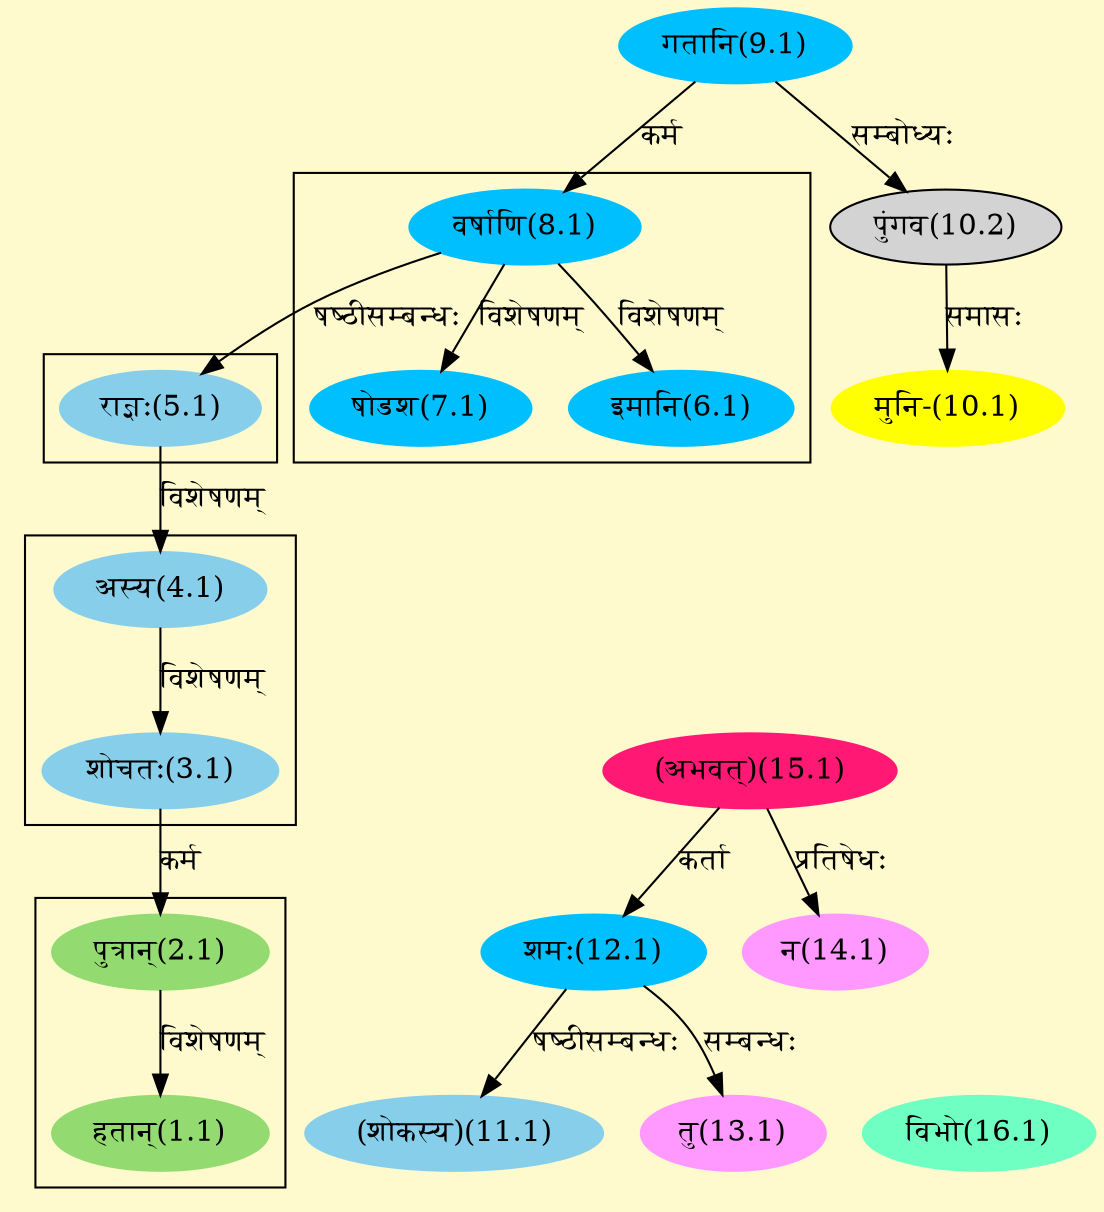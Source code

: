 digraph G{
rankdir=BT;
 compound=true;
 bgcolor="lemonchiffon1";

subgraph cluster_1{
Node1_1 [style=filled, color="#93DB70" label = "हतान्(1.1)"]
Node2_1 [style=filled, color="#93DB70" label = "पुत्रान्(2.1)"]

}

subgraph cluster_2{
Node3_1 [style=filled, color="#87CEEB" label = "शोचतः(3.1)"]
Node4_1 [style=filled, color="#87CEEB" label = "अस्य(4.1)"]

}

subgraph cluster_3{
Node4_1 [style=filled, color="#87CEEB" label = "अस्य(4.1)"]
Node5_1 [style=filled, color="#87CEEB" label = "राज्ञः(5.1)"]

}

subgraph cluster_4{
Node6_1 [style=filled, color="#00BFFF" label = "इमानि(6.1)"]
Node8_1 [style=filled, color="#00BFFF" label = "वर्षाणि(8.1)"]
Node7_1 [style=filled, color="#00BFFF" label = "षोडश(7.1)"]

}
Node2_1 [style=filled, color="#93DB70" label = "पुत्रान्(2.1)"]
Node3_1 [style=filled, color="#87CEEB" label = "शोचतः(3.1)"]
Node5_1 [style=filled, color="#87CEEB" label = "राज्ञः(5.1)"]
Node8_1 [style=filled, color="#00BFFF" label = "वर्षाणि(8.1)"]
Node9_1 [style=filled, color="#00BFFF" label = "गतानि(9.1)"]
Node10_1 [style=filled, color="#FFFF00" label = "मुनि-(10.1)"]
Node10_2 [style=filled, color="" label = "पुंगव(10.2)"]
Node11_1 [style=filled, color="#87CEEB" label = "(शोकस्य)(11.1)"]
Node12_1 [style=filled, color="#00BFFF" label = "शमः(12.1)"]
Node15_1 [style=filled, color="#FF1975" label = "(अभवत्)(15.1)"]
Node13_1 [style=filled, color="#FF99FF" label = "तु(13.1)"]
Node14_1 [style=filled, color="#FF99FF" label = "न(14.1)"]
Node [style=filled, color="" label = "()"]
Node16_1 [style=filled, color="#6FFFC3" label = "विभो(16.1)"]
/* Start of Relations section */

Node1_1 -> Node2_1 [  label="विशेषणम्"  dir="back" ]
Node2_1 -> Node3_1 [  label="कर्म"  dir="back" ]
Node3_1 -> Node4_1 [  label="विशेषणम्"  dir="back" ]
Node4_1 -> Node5_1 [  label="विशेषणम्"  dir="back" ]
Node5_1 -> Node8_1 [  label="षष्ठीसम्बन्धः"  dir="back" ]
Node6_1 -> Node8_1 [  label="विशेषणम्"  dir="back" ]
Node7_1 -> Node8_1 [  label="विशेषणम्"  dir="back" ]
Node8_1 -> Node9_1 [  label="कर्म"  dir="back" ]
Node10_1 -> Node10_2 [  label="समासः"  dir="back" ]
Node10_2 -> Node9_1 [  label="सम्बोध्यः"  dir="back" ]
Node11_1 -> Node12_1 [  label="षष्ठीसम्बन्धः"  dir="back" ]
Node12_1 -> Node15_1 [  label="कर्ता"  dir="back" ]
Node13_1 -> Node12_1 [  label="सम्बन्धः"  dir="back" ]
Node14_1 -> Node15_1 [  label="प्रतिषेधः"  dir="back" ]
}
